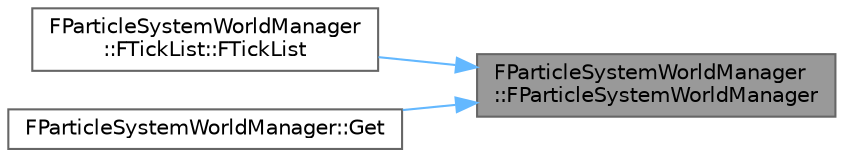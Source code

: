 digraph "FParticleSystemWorldManager::FParticleSystemWorldManager"
{
 // INTERACTIVE_SVG=YES
 // LATEX_PDF_SIZE
  bgcolor="transparent";
  edge [fontname=Helvetica,fontsize=10,labelfontname=Helvetica,labelfontsize=10];
  node [fontname=Helvetica,fontsize=10,shape=box,height=0.2,width=0.4];
  rankdir="RL";
  Node1 [id="Node000001",label="FParticleSystemWorldManager\l::FParticleSystemWorldManager",height=0.2,width=0.4,color="gray40", fillcolor="grey60", style="filled", fontcolor="black",tooltip=" "];
  Node1 -> Node2 [id="edge1_Node000001_Node000002",dir="back",color="steelblue1",style="solid",tooltip=" "];
  Node2 [id="Node000002",label="FParticleSystemWorldManager\l::FTickList::FTickList",height=0.2,width=0.4,color="grey40", fillcolor="white", style="filled",URL="$dc/d88/structFParticleSystemWorldManager_1_1FTickList.html#af49869dd976759c57ed35e6b92054f35",tooltip=" "];
  Node1 -> Node3 [id="edge2_Node000001_Node000003",dir="back",color="steelblue1",style="solid",tooltip=" "];
  Node3 [id="Node000003",label="FParticleSystemWorldManager::Get",height=0.2,width=0.4,color="grey40", fillcolor="white", style="filled",URL="$d0/d58/classFParticleSystemWorldManager.html#a7b7b250b1663d8a884d347ea2817e6ec",tooltip=" "];
}
